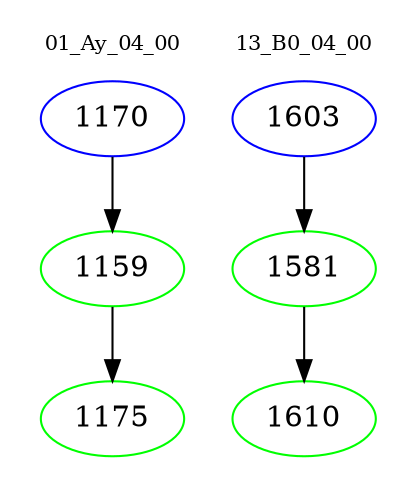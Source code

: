 digraph{
subgraph cluster_0 {
color = white
label = "01_Ay_04_00";
fontsize=10;
T0_1170 [label="1170", color="blue"]
T0_1170 -> T0_1159 [color="black"]
T0_1159 [label="1159", color="green"]
T0_1159 -> T0_1175 [color="black"]
T0_1175 [label="1175", color="green"]
}
subgraph cluster_1 {
color = white
label = "13_B0_04_00";
fontsize=10;
T1_1603 [label="1603", color="blue"]
T1_1603 -> T1_1581 [color="black"]
T1_1581 [label="1581", color="green"]
T1_1581 -> T1_1610 [color="black"]
T1_1610 [label="1610", color="green"]
}
}
